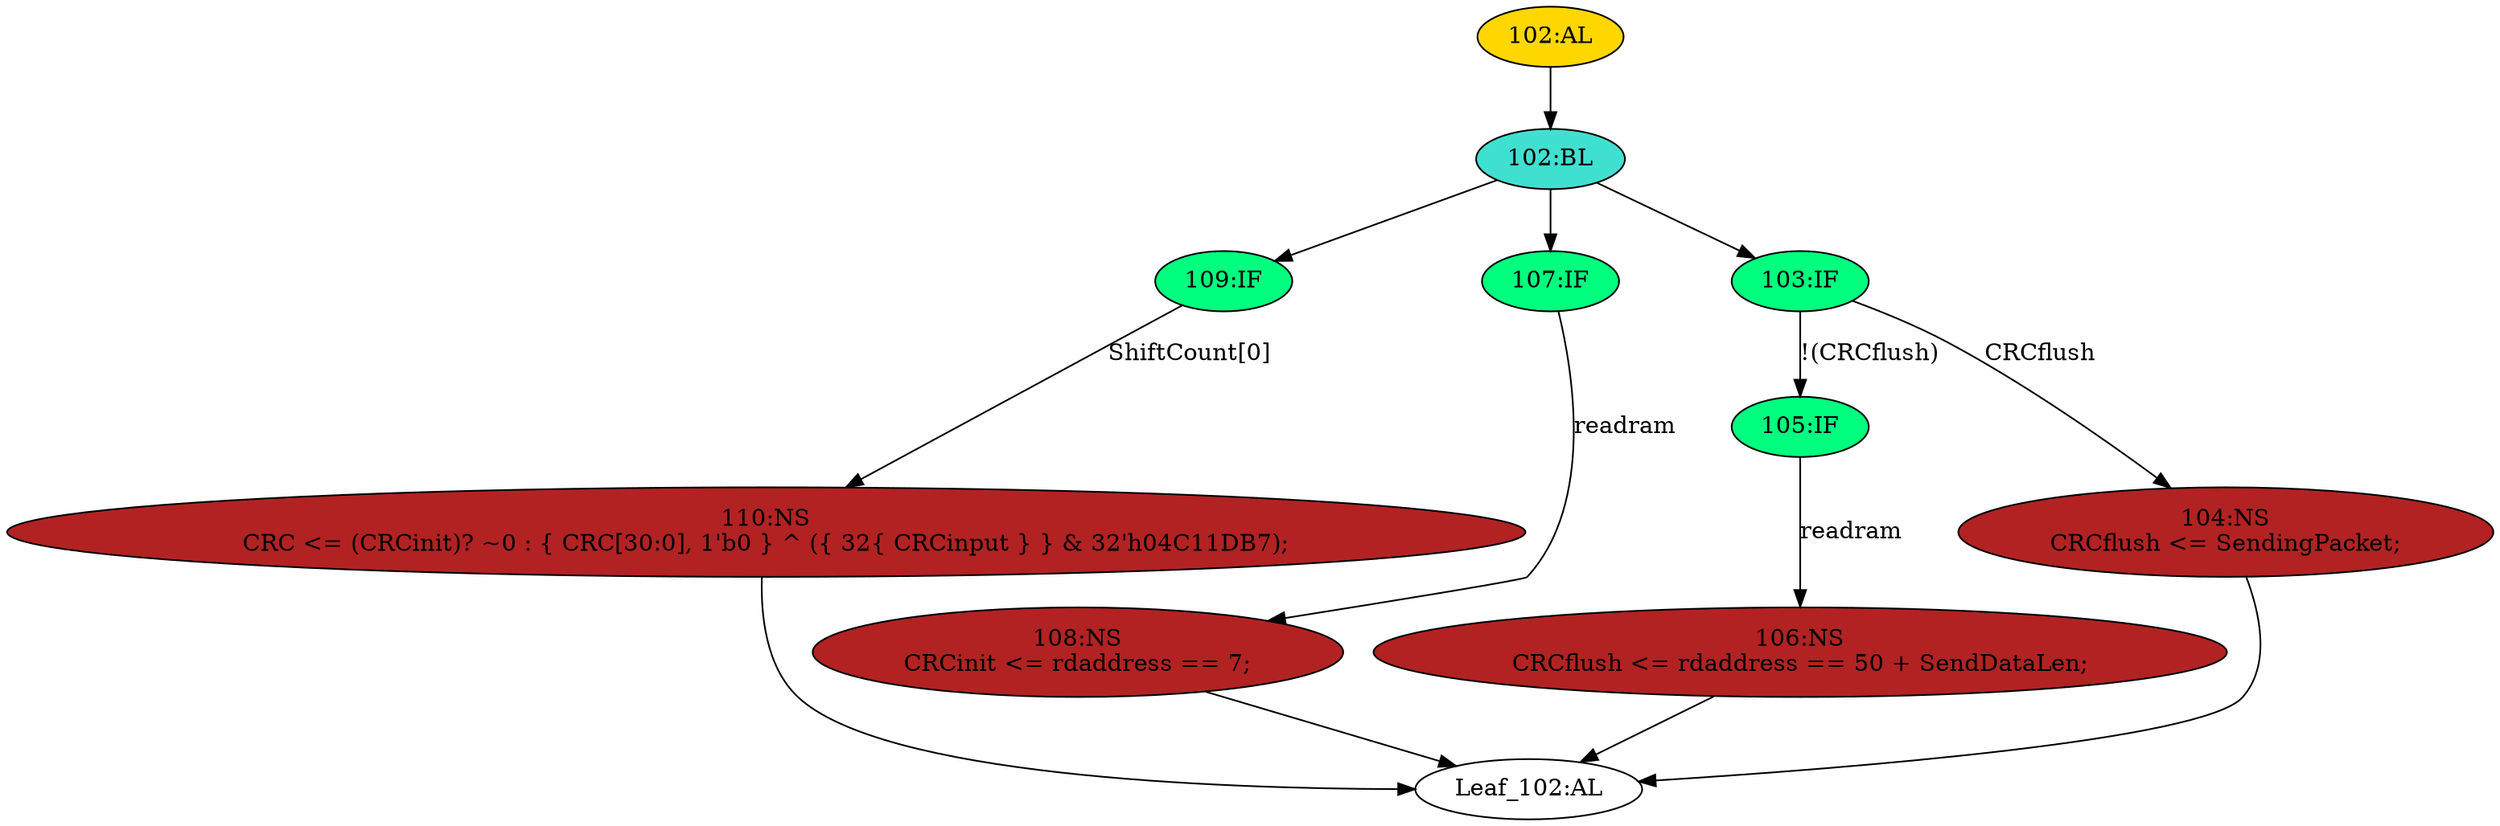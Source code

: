 strict digraph "" {
	node [label="\N"];
	"102:BL"	 [ast="<pyverilog.vparser.ast.Block object at 0x7f9d4b7ee390>",
		fillcolor=turquoise,
		label="102:BL",
		statements="[]",
		style=filled,
		typ=Block];
	"109:IF"	 [ast="<pyverilog.vparser.ast.IfStatement object at 0x7f9d4b7eeed0>",
		fillcolor=springgreen,
		label="109:IF",
		statements="[]",
		style=filled,
		typ=IfStatement];
	"102:BL" -> "109:IF"	 [cond="[]",
		lineno=None];
	"107:IF"	 [ast="<pyverilog.vparser.ast.IfStatement object at 0x7f9d4b7ee9d0>",
		fillcolor=springgreen,
		label="107:IF",
		statements="[]",
		style=filled,
		typ=IfStatement];
	"102:BL" -> "107:IF"	 [cond="[]",
		lineno=None];
	"103:IF"	 [ast="<pyverilog.vparser.ast.IfStatement object at 0x7f9d4b7ee3d0>",
		fillcolor=springgreen,
		label="103:IF",
		statements="[]",
		style=filled,
		typ=IfStatement];
	"102:BL" -> "103:IF"	 [cond="[]",
		lineno=None];
	"106:NS"	 [ast="<pyverilog.vparser.ast.NonblockingSubstitution object at 0x7f9d4b7ee4d0>",
		fillcolor=firebrick,
		label="106:NS
CRCflush <= rdaddress == 50 + SendDataLen;",
		statements="[<pyverilog.vparser.ast.NonblockingSubstitution object at 0x7f9d4b7ee4d0>]",
		style=filled,
		typ=NonblockingSubstitution];
	"Leaf_102:AL"	 [def_var="['CRCflush', 'CRC', 'CRCinit']",
		label="Leaf_102:AL"];
	"106:NS" -> "Leaf_102:AL"	 [cond="[]",
		lineno=None];
	"110:NS"	 [ast="<pyverilog.vparser.ast.NonblockingSubstitution object at 0x7f9d4b7eec10>",
		fillcolor=firebrick,
		label="110:NS
CRC <= (CRCinit)? ~0 : { CRC[30:0], 1'b0 } ^ ({ 32{ CRCinput } } & 32'h04C11DB7);",
		statements="[<pyverilog.vparser.ast.NonblockingSubstitution object at 0x7f9d4b7eec10>]",
		style=filled,
		typ=NonblockingSubstitution];
	"109:IF" -> "110:NS"	 [cond="['ShiftCount']",
		label="ShiftCount[0]",
		lineno=109];
	"110:NS" -> "Leaf_102:AL"	 [cond="[]",
		lineno=None];
	"105:IF"	 [ast="<pyverilog.vparser.ast.IfStatement object at 0x7f9d4b7ee450>",
		fillcolor=springgreen,
		label="105:IF",
		statements="[]",
		style=filled,
		typ=IfStatement];
	"105:IF" -> "106:NS"	 [cond="['readram']",
		label=readram,
		lineno=105];
	"102:AL"	 [ast="<pyverilog.vparser.ast.Always object at 0x7f9d4b7802d0>",
		clk_sens=True,
		fillcolor=gold,
		label="102:AL",
		sens="['clk20']",
		statements="[]",
		style=filled,
		typ=Always,
		use_var="['readram', 'SendingPacket', 'CRCflush', 'CRC', 'rdaddress', 'CRCinput', 'ShiftCount', 'SendDataLen', 'CRCinit']"];
	"102:AL" -> "102:BL"	 [cond="[]",
		lineno=None];
	"104:NS"	 [ast="<pyverilog.vparser.ast.NonblockingSubstitution object at 0x7f9d4b7ee790>",
		fillcolor=firebrick,
		label="104:NS
CRCflush <= SendingPacket;",
		statements="[<pyverilog.vparser.ast.NonblockingSubstitution object at 0x7f9d4b7ee790>]",
		style=filled,
		typ=NonblockingSubstitution];
	"104:NS" -> "Leaf_102:AL"	 [cond="[]",
		lineno=None];
	"108:NS"	 [ast="<pyverilog.vparser.ast.NonblockingSubstitution object at 0x7f9d4b7eeb10>",
		fillcolor=firebrick,
		label="108:NS
CRCinit <= rdaddress == 7;",
		statements="[<pyverilog.vparser.ast.NonblockingSubstitution object at 0x7f9d4b7eeb10>]",
		style=filled,
		typ=NonblockingSubstitution];
	"107:IF" -> "108:NS"	 [cond="['readram']",
		label=readram,
		lineno=107];
	"108:NS" -> "Leaf_102:AL"	 [cond="[]",
		lineno=None];
	"103:IF" -> "105:IF"	 [cond="['CRCflush']",
		label="!(CRCflush)",
		lineno=103];
	"103:IF" -> "104:NS"	 [cond="['CRCflush']",
		label=CRCflush,
		lineno=103];
}
